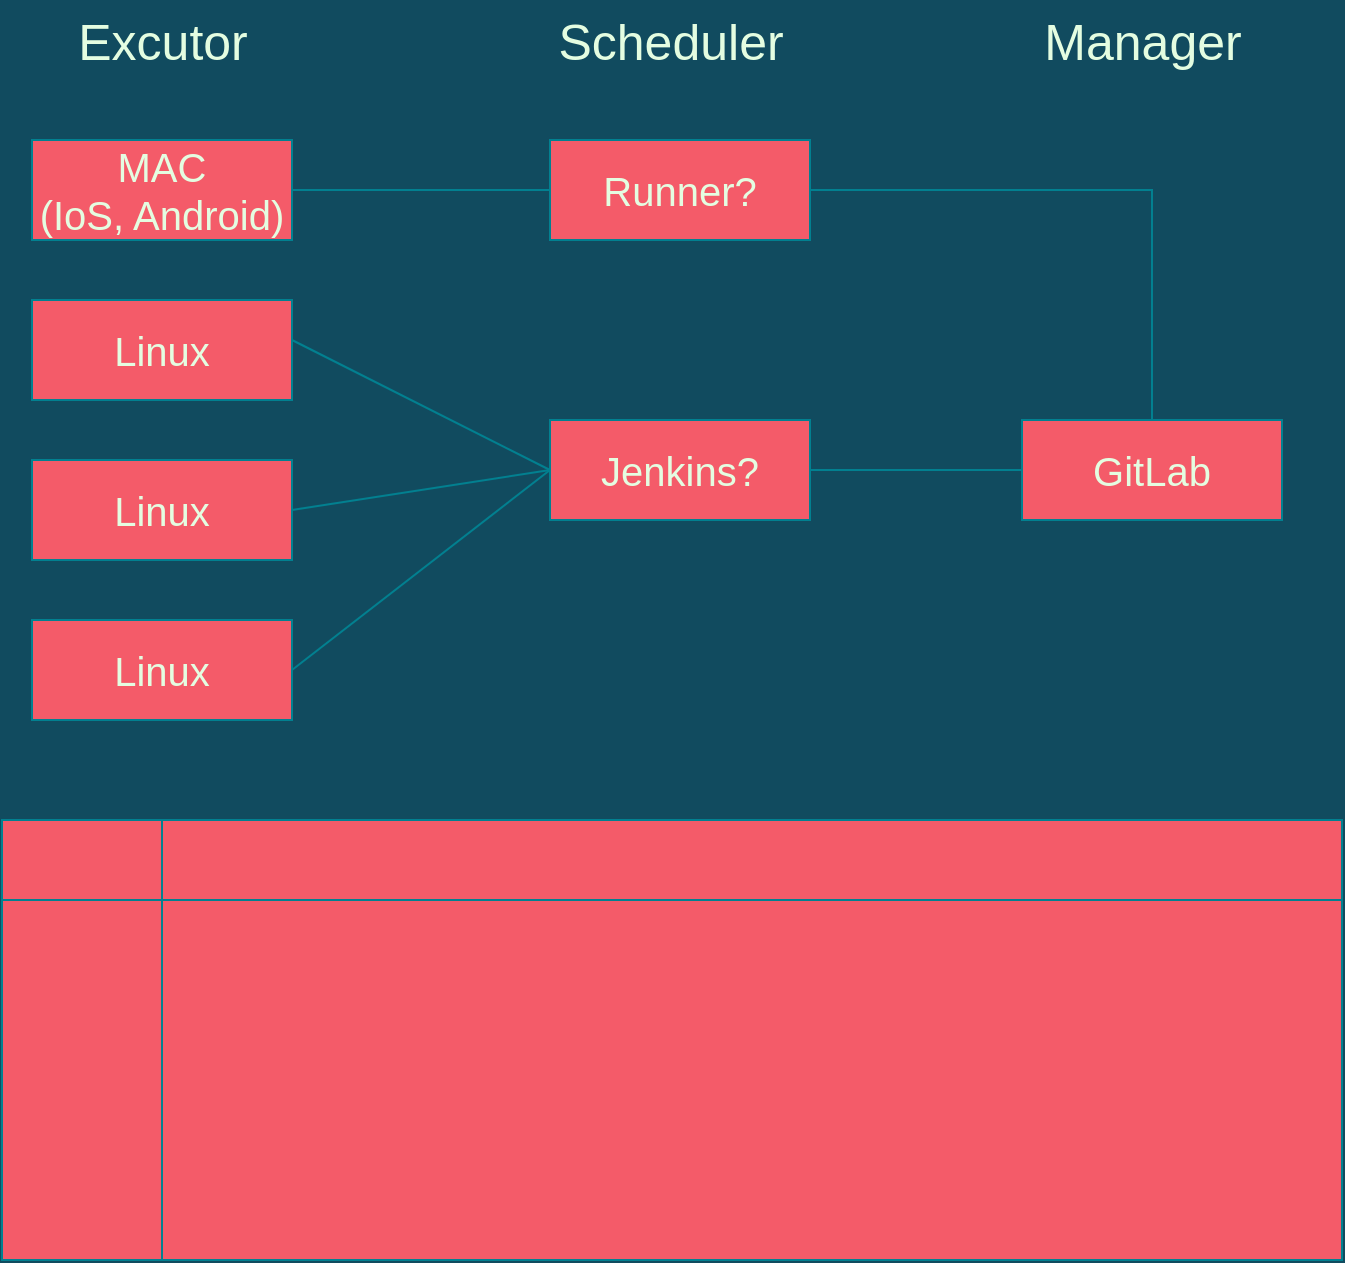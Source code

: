 <mxfile version="20.6.0" type="github">
  <diagram id="4cDWArOsWDMcKGX4jPfF" name="페이지-1">
    <mxGraphModel dx="1422" dy="762" grid="1" gridSize="10" guides="1" tooltips="1" connect="1" arrows="1" fold="1" page="1" pageScale="1" pageWidth="827" pageHeight="1169" background="#114B5F" math="0" shadow="0">
      <root>
        <mxCell id="0" />
        <mxCell id="1" parent="0" />
        <mxCell id="_o2WhF-X_YRzCuWcC3-Q-2" value="MAC&lt;br style=&quot;font-size: 20px;&quot;&gt;(IoS, Android)" style="rounded=0;whiteSpace=wrap;html=1;fontSize=20;fillColor=#F45B69;strokeColor=#028090;fontColor=#E4FDE1;" vertex="1" parent="1">
          <mxGeometry x="95" y="140" width="130" height="50" as="geometry" />
        </mxCell>
        <mxCell id="_o2WhF-X_YRzCuWcC3-Q-5" value="Excutor" style="text;html=1;align=center;verticalAlign=middle;resizable=0;points=[];autosize=1;strokeColor=none;fillColor=none;fontSize=25;fontColor=#E4FDE1;" vertex="1" parent="1">
          <mxGeometry x="105" y="70" width="110" height="40" as="geometry" />
        </mxCell>
        <mxCell id="_o2WhF-X_YRzCuWcC3-Q-8" value="Scheduler" style="text;html=1;align=center;verticalAlign=middle;resizable=0;points=[];autosize=1;strokeColor=none;fillColor=none;fontSize=25;fontColor=#E4FDE1;" vertex="1" parent="1">
          <mxGeometry x="344" y="70" width="140" height="40" as="geometry" />
        </mxCell>
        <mxCell id="_o2WhF-X_YRzCuWcC3-Q-9" value="Linux" style="rounded=0;whiteSpace=wrap;html=1;fontSize=20;fillColor=#F45B69;strokeColor=#028090;fontColor=#E4FDE1;" vertex="1" parent="1">
          <mxGeometry x="95" y="220" width="130" height="50" as="geometry" />
        </mxCell>
        <mxCell id="_o2WhF-X_YRzCuWcC3-Q-10" value="Linux" style="rounded=0;whiteSpace=wrap;html=1;fontSize=20;fillColor=#F45B69;strokeColor=#028090;fontColor=#E4FDE1;" vertex="1" parent="1">
          <mxGeometry x="95" y="300" width="130" height="50" as="geometry" />
        </mxCell>
        <mxCell id="_o2WhF-X_YRzCuWcC3-Q-11" value="Linux" style="rounded=0;whiteSpace=wrap;html=1;fontSize=20;fillColor=#F45B69;strokeColor=#028090;fontColor=#E4FDE1;" vertex="1" parent="1">
          <mxGeometry x="95" y="380" width="130" height="50" as="geometry" />
        </mxCell>
        <mxCell id="_o2WhF-X_YRzCuWcC3-Q-12" value="Jenkins?&lt;br&gt;" style="rounded=0;whiteSpace=wrap;html=1;fontSize=20;fillColor=#F45B69;strokeColor=#028090;fontColor=#E4FDE1;" vertex="1" parent="1">
          <mxGeometry x="354" y="280" width="130" height="50" as="geometry" />
        </mxCell>
        <mxCell id="_o2WhF-X_YRzCuWcC3-Q-13" value="Manager" style="text;html=1;align=center;verticalAlign=middle;resizable=0;points=[];autosize=1;strokeColor=none;fillColor=none;fontSize=25;fontColor=#E4FDE1;" vertex="1" parent="1">
          <mxGeometry x="590" y="70" width="120" height="40" as="geometry" />
        </mxCell>
        <mxCell id="_o2WhF-X_YRzCuWcC3-Q-14" value="" style="endArrow=none;html=1;rounded=0;fontSize=25;exitX=1;exitY=0.5;exitDx=0;exitDy=0;labelBackgroundColor=#114B5F;strokeColor=#028090;fontColor=#E4FDE1;startArrow=none;" edge="1" parent="1" source="_o2WhF-X_YRzCuWcC3-Q-27" target="_o2WhF-X_YRzCuWcC3-Q-22">
          <mxGeometry width="50" height="50" relative="1" as="geometry">
            <mxPoint x="390" y="430" as="sourcePoint" />
            <mxPoint x="680" y="170" as="targetPoint" />
            <Array as="points">
              <mxPoint x="655" y="165" />
            </Array>
          </mxGeometry>
        </mxCell>
        <mxCell id="_o2WhF-X_YRzCuWcC3-Q-16" value="" style="endArrow=none;html=1;rounded=0;fontSize=25;exitX=1;exitY=0.5;exitDx=0;exitDy=0;entryX=0;entryY=0.5;entryDx=0;entryDy=0;labelBackgroundColor=#114B5F;strokeColor=#028090;fontColor=#E4FDE1;" edge="1" parent="1" target="_o2WhF-X_YRzCuWcC3-Q-12">
          <mxGeometry width="50" height="50" relative="1" as="geometry">
            <mxPoint x="225" y="240" as="sourcePoint" />
            <mxPoint x="330" y="270" as="targetPoint" />
          </mxGeometry>
        </mxCell>
        <mxCell id="_o2WhF-X_YRzCuWcC3-Q-17" value="" style="endArrow=none;html=1;rounded=0;fontSize=25;exitX=1;exitY=0.5;exitDx=0;exitDy=0;entryX=0;entryY=0.5;entryDx=0;entryDy=0;labelBackgroundColor=#114B5F;strokeColor=#028090;fontColor=#E4FDE1;" edge="1" parent="1" source="_o2WhF-X_YRzCuWcC3-Q-10" target="_o2WhF-X_YRzCuWcC3-Q-12">
          <mxGeometry width="50" height="50" relative="1" as="geometry">
            <mxPoint x="235" y="250" as="sourcePoint" />
            <mxPoint x="330" y="270" as="targetPoint" />
          </mxGeometry>
        </mxCell>
        <mxCell id="_o2WhF-X_YRzCuWcC3-Q-21" value="" style="endArrow=none;html=1;rounded=0;fontSize=25;exitX=1;exitY=0.5;exitDx=0;exitDy=0;entryX=0;entryY=0.5;entryDx=0;entryDy=0;labelBackgroundColor=#114B5F;strokeColor=#028090;fontColor=#E4FDE1;" edge="1" parent="1" source="_o2WhF-X_YRzCuWcC3-Q-11" target="_o2WhF-X_YRzCuWcC3-Q-12">
          <mxGeometry width="50" height="50" relative="1" as="geometry">
            <mxPoint x="235" y="175" as="sourcePoint" />
            <mxPoint x="340" y="285" as="targetPoint" />
          </mxGeometry>
        </mxCell>
        <mxCell id="_o2WhF-X_YRzCuWcC3-Q-22" value="GitLab" style="rounded=0;whiteSpace=wrap;html=1;fontSize=20;fillColor=#F45B69;strokeColor=#028090;fontColor=#E4FDE1;" vertex="1" parent="1">
          <mxGeometry x="590" y="280" width="130" height="50" as="geometry" />
        </mxCell>
        <mxCell id="_o2WhF-X_YRzCuWcC3-Q-23" value="" style="endArrow=none;html=1;rounded=0;fontSize=25;exitX=1;exitY=0.5;exitDx=0;exitDy=0;entryX=0;entryY=0.5;entryDx=0;entryDy=0;labelBackgroundColor=#114B5F;strokeColor=#028090;fontColor=#E4FDE1;" edge="1" parent="1" source="_o2WhF-X_YRzCuWcC3-Q-12" target="_o2WhF-X_YRzCuWcC3-Q-22">
          <mxGeometry width="50" height="50" relative="1" as="geometry">
            <mxPoint x="460" y="370" as="sourcePoint" />
            <mxPoint x="570" y="480" as="targetPoint" />
          </mxGeometry>
        </mxCell>
        <mxCell id="_o2WhF-X_YRzCuWcC3-Q-26" value="" style="shape=internalStorage;whiteSpace=wrap;html=1;backgroundOutline=1;labelBackgroundColor=none;fontSize=20;fillColor=#F45B69;strokeColor=#028090;dx=80;dy=40;fontColor=#E4FDE1;" vertex="1" parent="1">
          <mxGeometry x="80" y="480" width="670" height="220" as="geometry" />
        </mxCell>
        <mxCell id="_o2WhF-X_YRzCuWcC3-Q-27" value="Runner?" style="rounded=0;whiteSpace=wrap;html=1;fontSize=20;fillColor=#F45B69;strokeColor=#028090;fontColor=#E4FDE1;" vertex="1" parent="1">
          <mxGeometry x="354" y="140" width="130" height="50" as="geometry" />
        </mxCell>
        <mxCell id="_o2WhF-X_YRzCuWcC3-Q-28" value="" style="endArrow=none;html=1;rounded=0;fontSize=25;exitX=1;exitY=0.5;exitDx=0;exitDy=0;labelBackgroundColor=#114B5F;strokeColor=#028090;fontColor=#E4FDE1;" edge="1" parent="1" source="_o2WhF-X_YRzCuWcC3-Q-2" target="_o2WhF-X_YRzCuWcC3-Q-27">
          <mxGeometry width="50" height="50" relative="1" as="geometry">
            <mxPoint x="225" y="165" as="sourcePoint" />
            <mxPoint x="655" y="280" as="targetPoint" />
            <Array as="points" />
          </mxGeometry>
        </mxCell>
      </root>
    </mxGraphModel>
  </diagram>
</mxfile>
